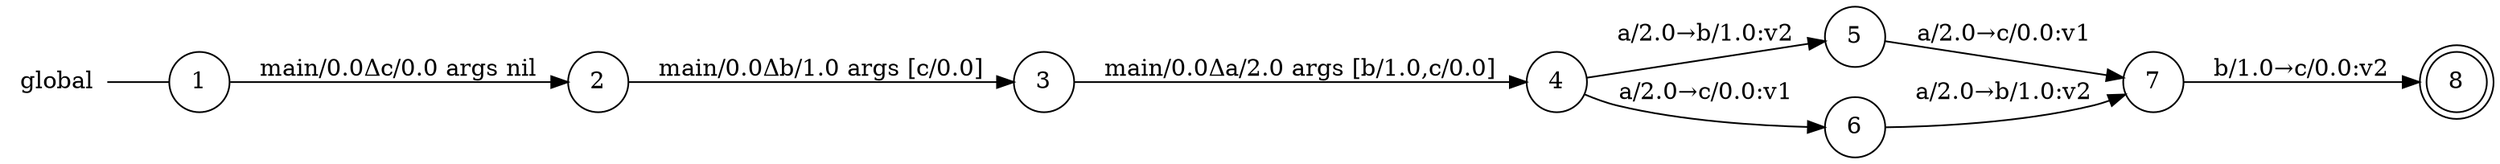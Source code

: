 digraph global {
	rankdir="LR";
	n_0 [label="global", shape="plaintext"];
	n_1 [id="9", shape=circle, label="4"];
	n_2 [id="8", shape=circle, label="5"];
	n_3 [id="1", shape=circle, label="1"];
	n_0 -> n_3 [arrowhead=none];
	n_4 [id="4", shape=circle, label="6"];
	n_5 [id="6", shape=doublecircle, label="8"];
	n_6 [id="3", shape=circle, label="3"];
	n_7 [id="2", shape=circle, label="2"];
	n_8 [id="5", shape=circle, label="7"];

	n_2 -> n_8 [id="[$e|9]", label="a/2.0→c/0.0:v1"];
	n_4 -> n_8 [id="[$e|8]", label="a/2.0→b/1.0:v2"];
	n_8 -> n_5 [id="[$e|1]", label="b/1.0→c/0.0:v2"];
	n_1 -> n_4 [id="[$e|4]", label="a/2.0→c/0.0:v1"];
	n_1 -> n_2 [id="[$e|3]", label="a/2.0→b/1.0:v2"];
	n_7 -> n_6 [id="[$e|6]", label="main/0.0Δb/1.0 args [c/0.0]"];
	n_6 -> n_1 [id="[$e|2]", label="main/0.0Δa/2.0 args [b/1.0,c/0.0]"];
	n_3 -> n_7 [id="[$e|7]", label="main/0.0Δc/0.0 args nil"];
}
